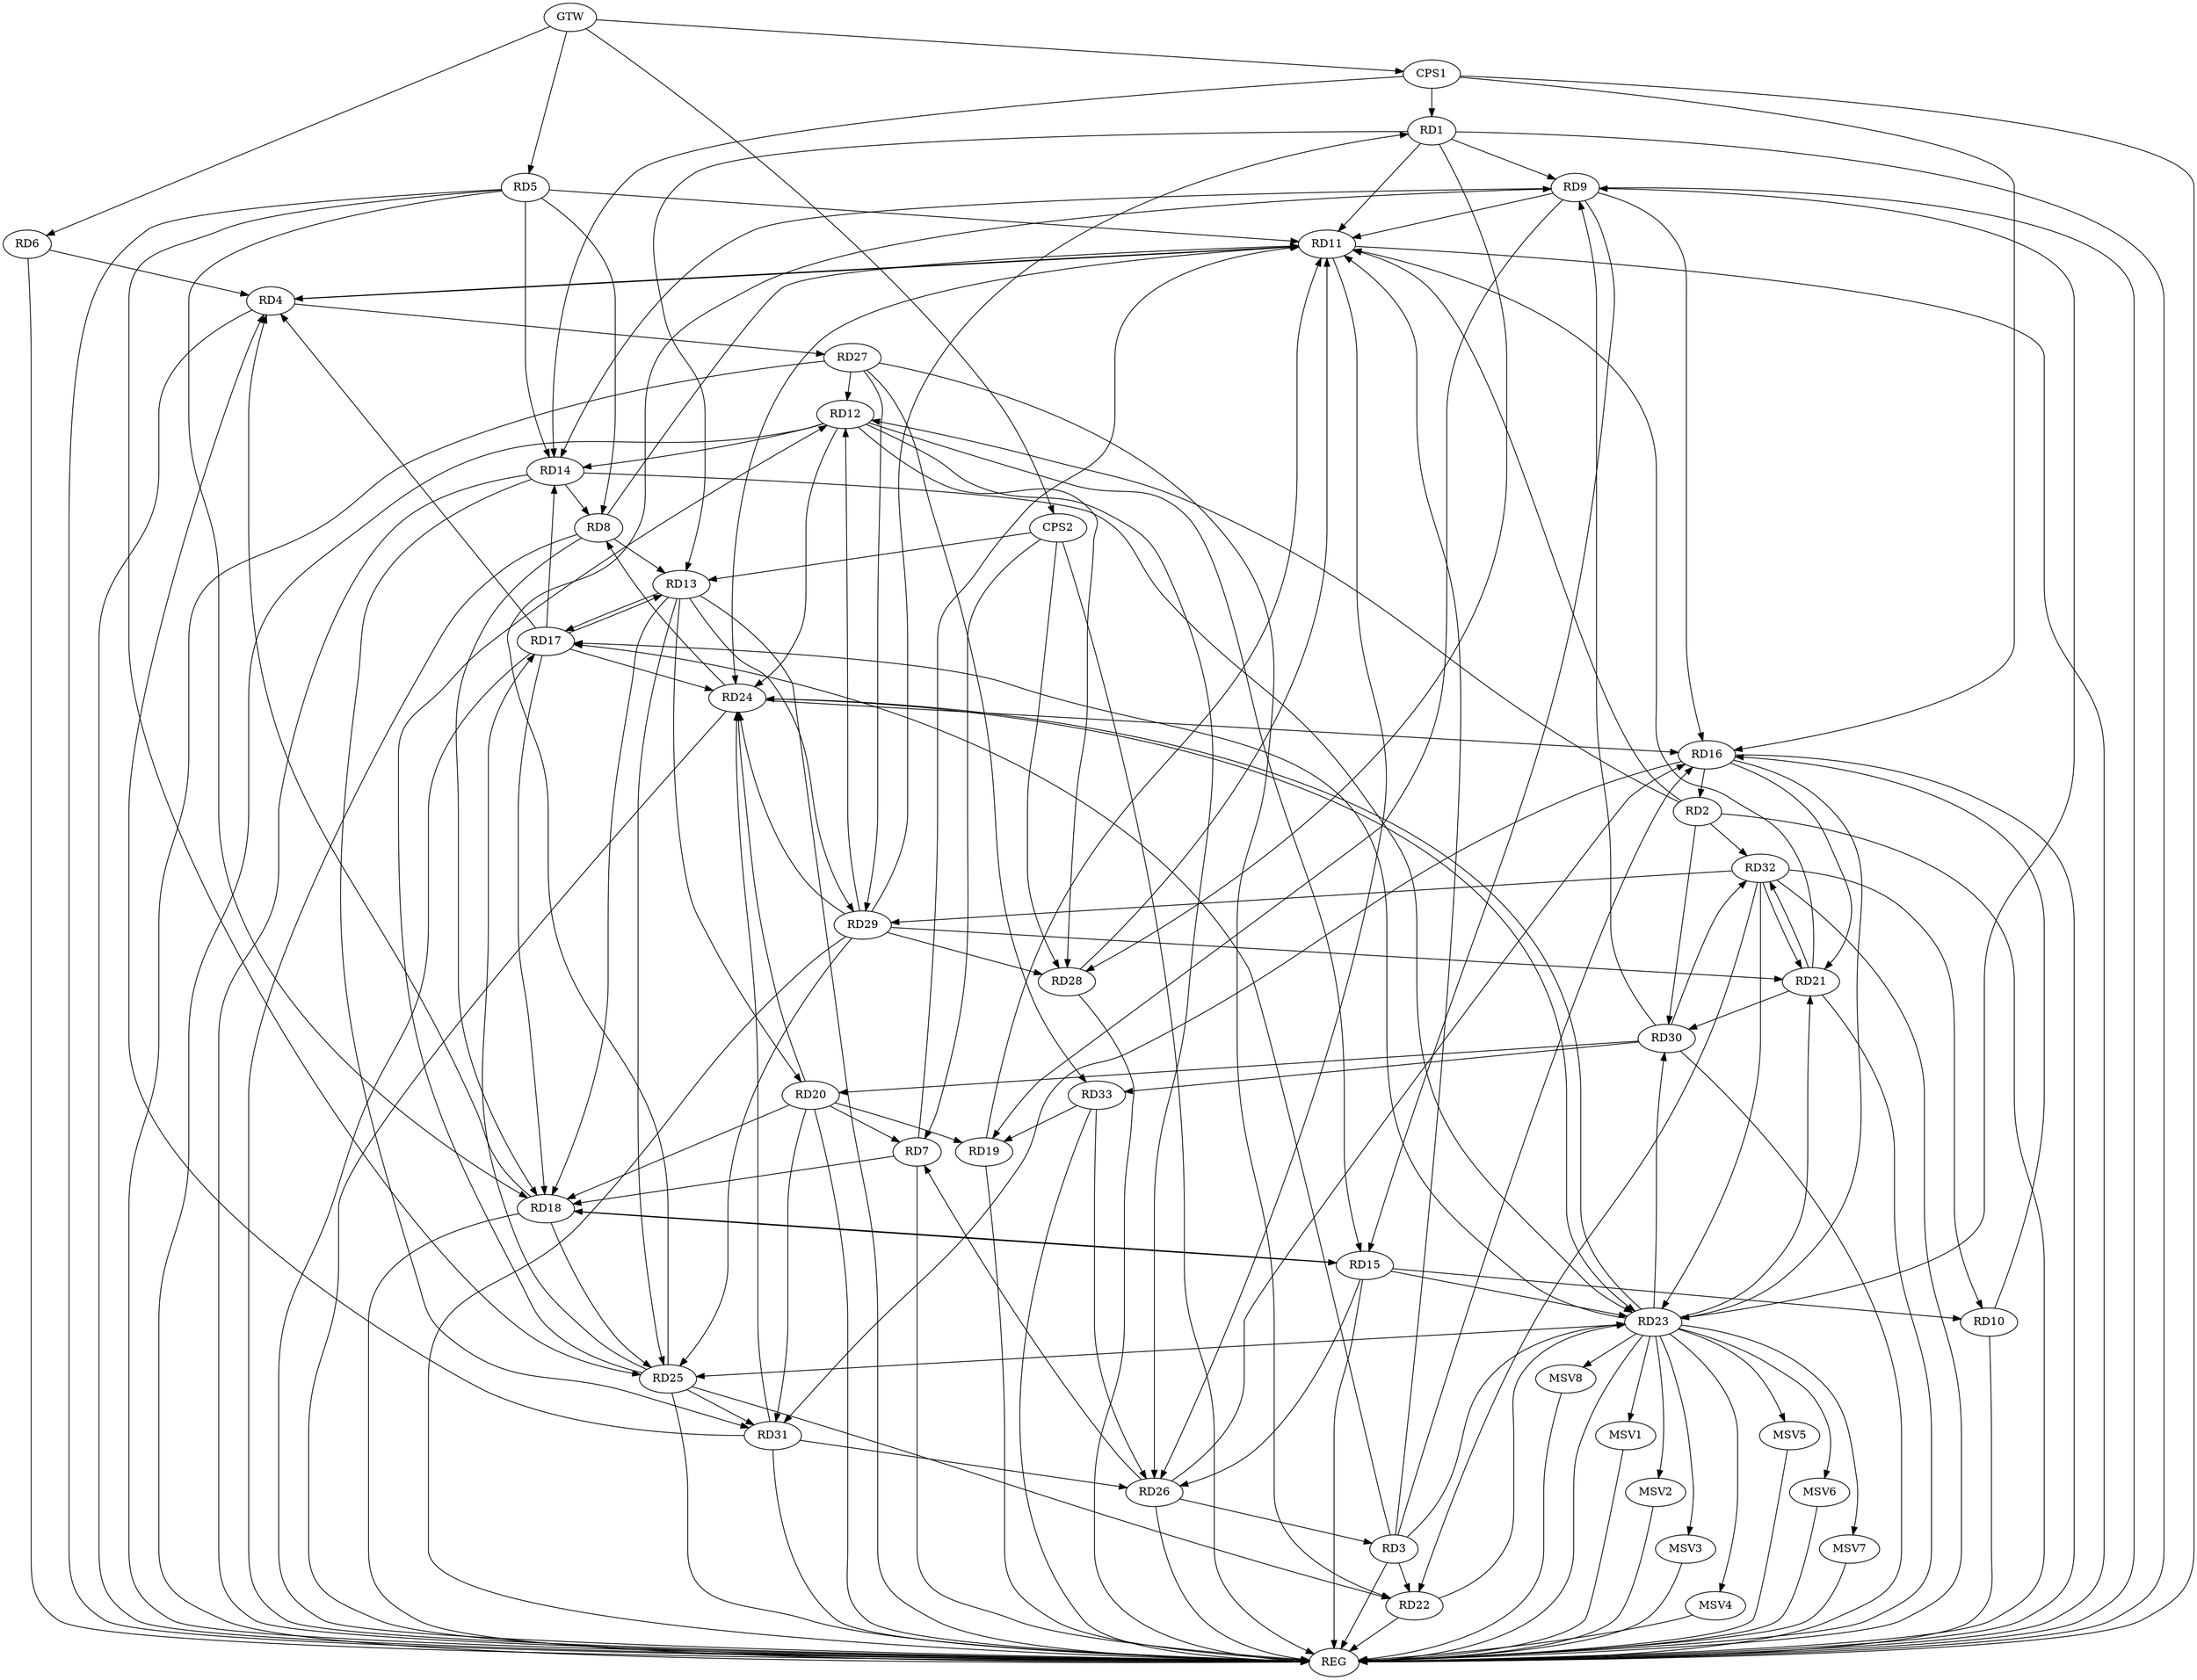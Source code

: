 strict digraph G {
  RD1 [ label="RD1" ];
  RD2 [ label="RD2" ];
  RD3 [ label="RD3" ];
  RD4 [ label="RD4" ];
  RD5 [ label="RD5" ];
  RD6 [ label="RD6" ];
  RD7 [ label="RD7" ];
  RD8 [ label="RD8" ];
  RD9 [ label="RD9" ];
  RD10 [ label="RD10" ];
  RD11 [ label="RD11" ];
  RD12 [ label="RD12" ];
  RD13 [ label="RD13" ];
  RD14 [ label="RD14" ];
  RD15 [ label="RD15" ];
  RD16 [ label="RD16" ];
  RD17 [ label="RD17" ];
  RD18 [ label="RD18" ];
  RD19 [ label="RD19" ];
  RD20 [ label="RD20" ];
  RD21 [ label="RD21" ];
  RD22 [ label="RD22" ];
  RD23 [ label="RD23" ];
  RD24 [ label="RD24" ];
  RD25 [ label="RD25" ];
  RD26 [ label="RD26" ];
  RD27 [ label="RD27" ];
  RD28 [ label="RD28" ];
  RD29 [ label="RD29" ];
  RD30 [ label="RD30" ];
  RD31 [ label="RD31" ];
  RD32 [ label="RD32" ];
  RD33 [ label="RD33" ];
  CPS1 [ label="CPS1" ];
  CPS2 [ label="CPS2" ];
  GTW [ label="GTW" ];
  REG [ label="REG" ];
  MSV1 [ label="MSV1" ];
  MSV2 [ label="MSV2" ];
  MSV3 [ label="MSV3" ];
  MSV4 [ label="MSV4" ];
  MSV5 [ label="MSV5" ];
  MSV6 [ label="MSV6" ];
  MSV7 [ label="MSV7" ];
  MSV8 [ label="MSV8" ];
  RD1 -> RD9;
  RD1 -> RD11;
  RD1 -> RD13;
  RD1 -> RD28;
  RD29 -> RD1;
  RD2 -> RD11;
  RD2 -> RD12;
  RD16 -> RD2;
  RD2 -> RD30;
  RD2 -> RD32;
  RD3 -> RD11;
  RD3 -> RD16;
  RD3 -> RD17;
  RD3 -> RD22;
  RD3 -> RD23;
  RD26 -> RD3;
  RD6 -> RD4;
  RD4 -> RD11;
  RD11 -> RD4;
  RD17 -> RD4;
  RD18 -> RD4;
  RD4 -> RD27;
  RD31 -> RD4;
  RD5 -> RD8;
  RD5 -> RD11;
  RD5 -> RD14;
  RD5 -> RD18;
  RD5 -> RD25;
  RD7 -> RD11;
  RD7 -> RD18;
  RD20 -> RD7;
  RD26 -> RD7;
  RD8 -> RD11;
  RD8 -> RD13;
  RD14 -> RD8;
  RD8 -> RD18;
  RD24 -> RD8;
  RD9 -> RD11;
  RD9 -> RD14;
  RD9 -> RD15;
  RD9 -> RD16;
  RD9 -> RD19;
  RD23 -> RD9;
  RD25 -> RD9;
  RD30 -> RD9;
  RD15 -> RD10;
  RD10 -> RD16;
  RD32 -> RD10;
  RD19 -> RD11;
  RD21 -> RD11;
  RD11 -> RD24;
  RD11 -> RD26;
  RD28 -> RD11;
  RD12 -> RD14;
  RD12 -> RD15;
  RD12 -> RD24;
  RD25 -> RD12;
  RD12 -> RD26;
  RD27 -> RD12;
  RD12 -> RD28;
  RD29 -> RD12;
  RD13 -> RD17;
  RD17 -> RD13;
  RD13 -> RD18;
  RD13 -> RD20;
  RD13 -> RD25;
  RD13 -> RD29;
  RD17 -> RD14;
  RD14 -> RD23;
  RD14 -> RD31;
  RD15 -> RD18;
  RD18 -> RD15;
  RD15 -> RD23;
  RD15 -> RD26;
  RD16 -> RD21;
  RD16 -> RD23;
  RD24 -> RD16;
  RD26 -> RD16;
  RD16 -> RD31;
  RD17 -> RD18;
  RD23 -> RD17;
  RD17 -> RD24;
  RD25 -> RD17;
  RD20 -> RD18;
  RD18 -> RD25;
  RD20 -> RD19;
  RD33 -> RD19;
  RD20 -> RD24;
  RD30 -> RD20;
  RD20 -> RD31;
  RD23 -> RD21;
  RD29 -> RD21;
  RD21 -> RD30;
  RD21 -> RD32;
  RD32 -> RD21;
  RD22 -> RD23;
  RD25 -> RD22;
  RD27 -> RD22;
  RD32 -> RD22;
  RD23 -> RD24;
  RD24 -> RD23;
  RD23 -> RD25;
  RD23 -> RD30;
  RD32 -> RD23;
  RD29 -> RD24;
  RD31 -> RD24;
  RD29 -> RD25;
  RD25 -> RD31;
  RD31 -> RD26;
  RD33 -> RD26;
  RD27 -> RD29;
  RD27 -> RD33;
  RD29 -> RD28;
  RD32 -> RD29;
  RD30 -> RD32;
  RD30 -> RD33;
  CPS1 -> RD14;
  CPS1 -> RD16;
  CPS1 -> RD1;
  CPS2 -> RD13;
  CPS2 -> RD28;
  CPS2 -> RD7;
  GTW -> RD5;
  GTW -> RD6;
  GTW -> CPS1;
  GTW -> CPS2;
  RD1 -> REG;
  RD2 -> REG;
  RD3 -> REG;
  RD4 -> REG;
  RD5 -> REG;
  RD6 -> REG;
  RD7 -> REG;
  RD8 -> REG;
  RD9 -> REG;
  RD10 -> REG;
  RD11 -> REG;
  RD12 -> REG;
  RD13 -> REG;
  RD14 -> REG;
  RD15 -> REG;
  RD16 -> REG;
  RD17 -> REG;
  RD18 -> REG;
  RD19 -> REG;
  RD20 -> REG;
  RD21 -> REG;
  RD22 -> REG;
  RD23 -> REG;
  RD24 -> REG;
  RD25 -> REG;
  RD26 -> REG;
  RD27 -> REG;
  RD28 -> REG;
  RD29 -> REG;
  RD30 -> REG;
  RD31 -> REG;
  RD32 -> REG;
  RD33 -> REG;
  CPS1 -> REG;
  CPS2 -> REG;
  RD23 -> MSV1;
  RD23 -> MSV2;
  RD23 -> MSV3;
  RD23 -> MSV4;
  RD23 -> MSV5;
  MSV1 -> REG;
  MSV2 -> REG;
  MSV3 -> REG;
  MSV4 -> REG;
  MSV5 -> REG;
  RD23 -> MSV6;
  RD23 -> MSV7;
  MSV6 -> REG;
  MSV7 -> REG;
  RD23 -> MSV8;
  MSV8 -> REG;
}
